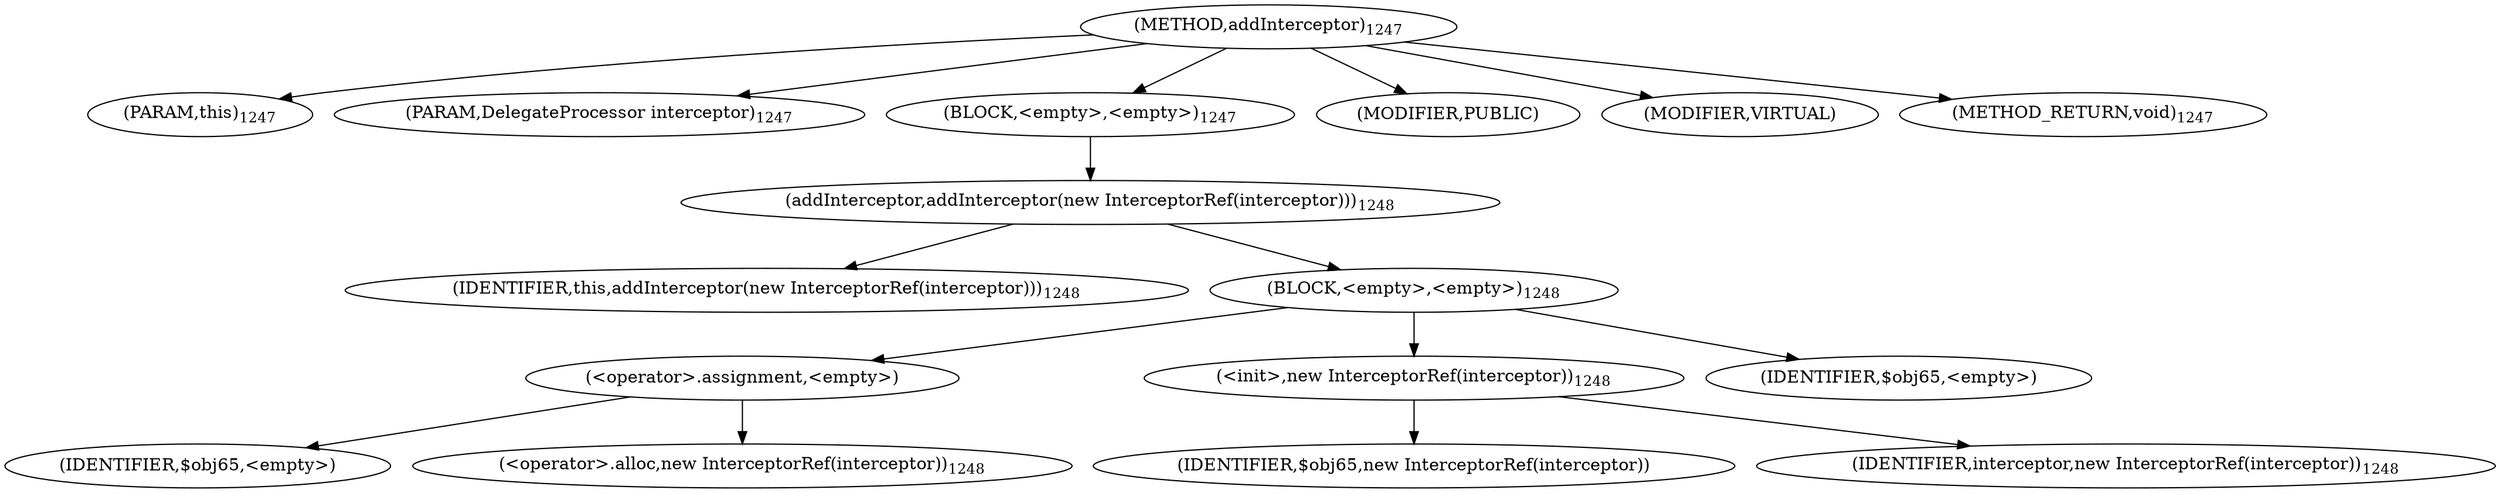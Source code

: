 digraph "addInterceptor" {  
"2217" [label = <(METHOD,addInterceptor)<SUB>1247</SUB>> ]
"293" [label = <(PARAM,this)<SUB>1247</SUB>> ]
"2218" [label = <(PARAM,DelegateProcessor interceptor)<SUB>1247</SUB>> ]
"2219" [label = <(BLOCK,&lt;empty&gt;,&lt;empty&gt;)<SUB>1247</SUB>> ]
"2220" [label = <(addInterceptor,addInterceptor(new InterceptorRef(interceptor)))<SUB>1248</SUB>> ]
"292" [label = <(IDENTIFIER,this,addInterceptor(new InterceptorRef(interceptor)))<SUB>1248</SUB>> ]
"2221" [label = <(BLOCK,&lt;empty&gt;,&lt;empty&gt;)<SUB>1248</SUB>> ]
"2222" [label = <(&lt;operator&gt;.assignment,&lt;empty&gt;)> ]
"2223" [label = <(IDENTIFIER,$obj65,&lt;empty&gt;)> ]
"2224" [label = <(&lt;operator&gt;.alloc,new InterceptorRef(interceptor))<SUB>1248</SUB>> ]
"2225" [label = <(&lt;init&gt;,new InterceptorRef(interceptor))<SUB>1248</SUB>> ]
"2226" [label = <(IDENTIFIER,$obj65,new InterceptorRef(interceptor))> ]
"2227" [label = <(IDENTIFIER,interceptor,new InterceptorRef(interceptor))<SUB>1248</SUB>> ]
"2228" [label = <(IDENTIFIER,$obj65,&lt;empty&gt;)> ]
"2229" [label = <(MODIFIER,PUBLIC)> ]
"2230" [label = <(MODIFIER,VIRTUAL)> ]
"2231" [label = <(METHOD_RETURN,void)<SUB>1247</SUB>> ]
  "2217" -> "293" 
  "2217" -> "2218" 
  "2217" -> "2219" 
  "2217" -> "2229" 
  "2217" -> "2230" 
  "2217" -> "2231" 
  "2219" -> "2220" 
  "2220" -> "292" 
  "2220" -> "2221" 
  "2221" -> "2222" 
  "2221" -> "2225" 
  "2221" -> "2228" 
  "2222" -> "2223" 
  "2222" -> "2224" 
  "2225" -> "2226" 
  "2225" -> "2227" 
}
